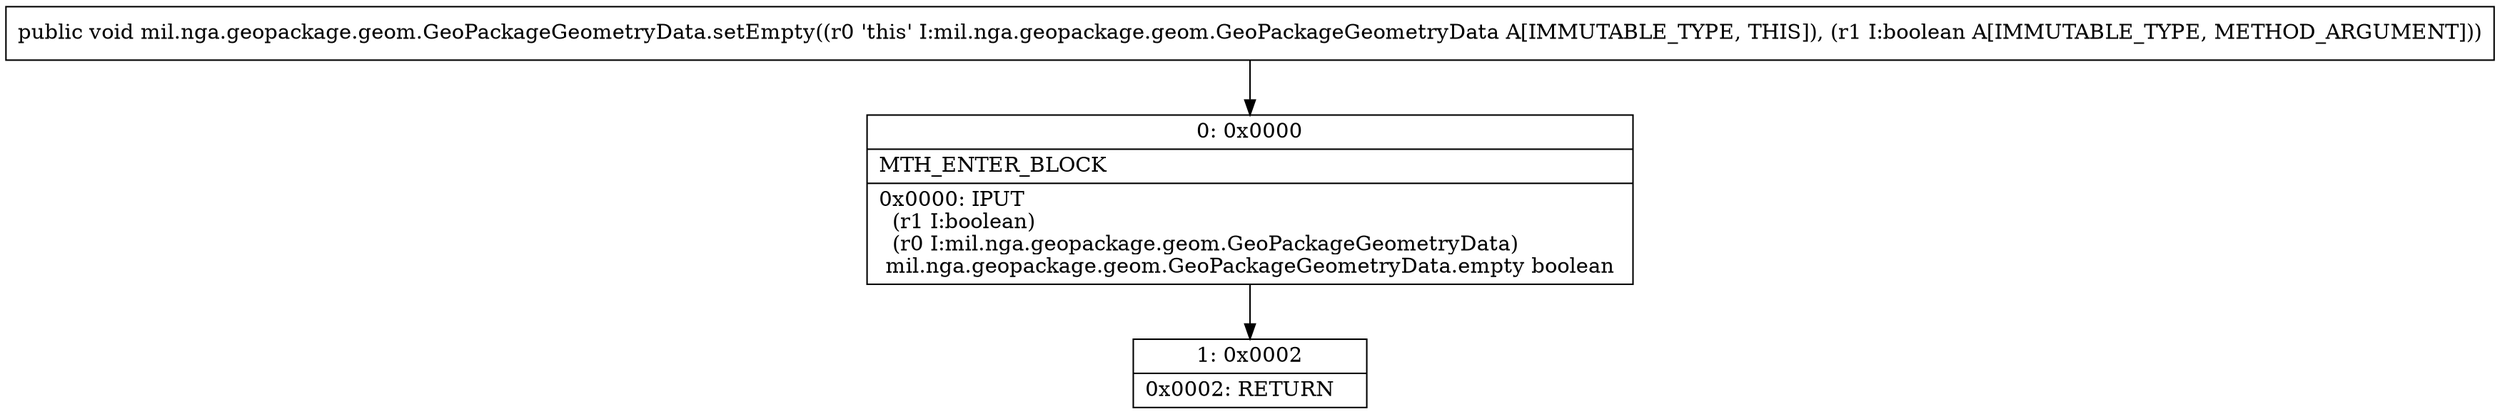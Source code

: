 digraph "CFG formil.nga.geopackage.geom.GeoPackageGeometryData.setEmpty(Z)V" {
Node_0 [shape=record,label="{0\:\ 0x0000|MTH_ENTER_BLOCK\l|0x0000: IPUT  \l  (r1 I:boolean)\l  (r0 I:mil.nga.geopackage.geom.GeoPackageGeometryData)\l mil.nga.geopackage.geom.GeoPackageGeometryData.empty boolean \l}"];
Node_1 [shape=record,label="{1\:\ 0x0002|0x0002: RETURN   \l}"];
MethodNode[shape=record,label="{public void mil.nga.geopackage.geom.GeoPackageGeometryData.setEmpty((r0 'this' I:mil.nga.geopackage.geom.GeoPackageGeometryData A[IMMUTABLE_TYPE, THIS]), (r1 I:boolean A[IMMUTABLE_TYPE, METHOD_ARGUMENT])) }"];
MethodNode -> Node_0;
Node_0 -> Node_1;
}

